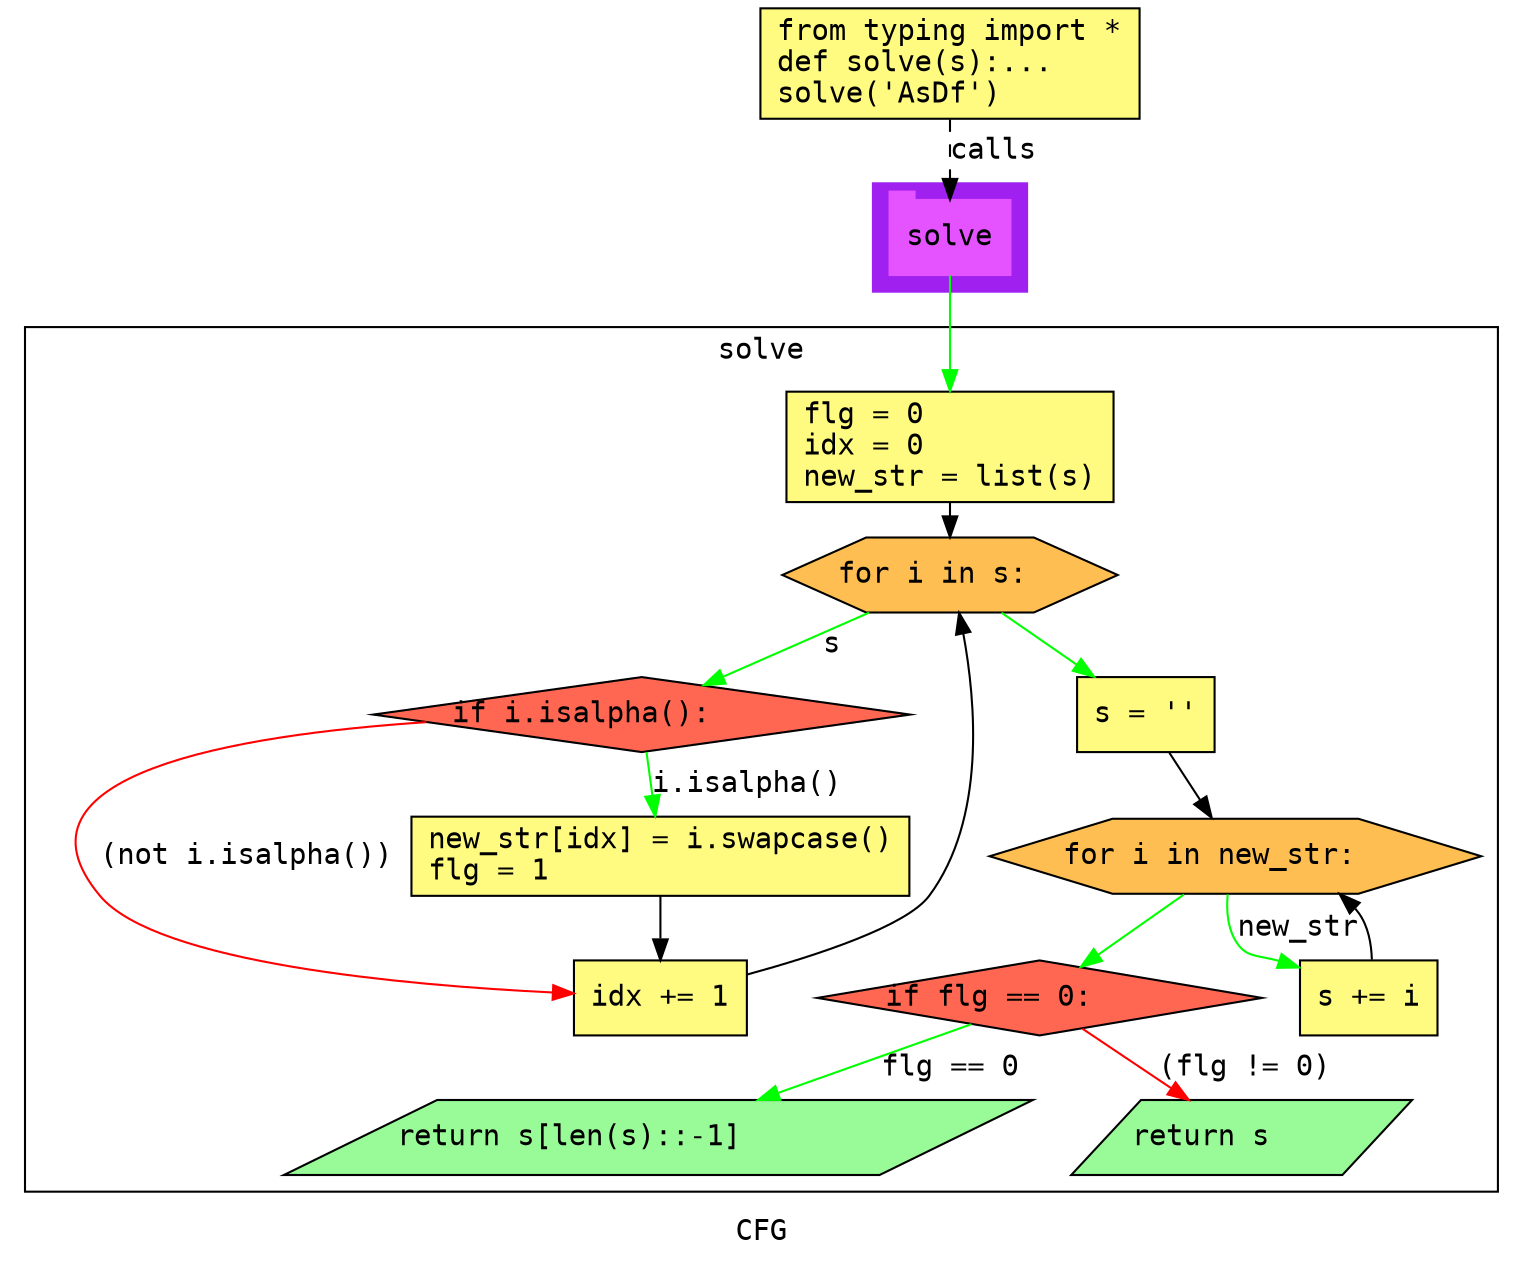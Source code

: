 digraph cluster488CFG {
	graph [bb="0,0,723,599",
		compound=True,
		fontname="DejaVu Sans Mono",
		label=CFG,
		lheight=0.21,
		lp="361.5,11.5",
		lwidth=0.35,
		pack=False,
		rankdir=TB,
		ranksep=0.02
	];
	node [fontname="DejaVu Sans Mono",
		label="\N"
	];
	edge [fontname="DejaVu Sans Mono"];
	subgraph cluster_1 {
		graph [bb="415,463,489,515",
			color=purple,
			compound=true,
			fontname="DejaVu Sans Mono",
			label="",
			rankdir=TB,
			ranksep=0.02,
			shape=tab,
			style=filled
		];
		node [fontname="DejaVu Sans Mono"];
		edge [fontname="DejaVu Sans Mono"];
		20	[color="#E552FF",
			height=0.5,
			label=solve,
			linenum="[18]",
			pos="452,489",
			shape=tab,
			style=filled,
			width=0.80556];
	}
	subgraph cluster4solve {
		graph [bb="8,31,715,446",
			compound=True,
			fontname="DejaVu Sans Mono",
			label=solve,
			lheight=0.21,
			lp="361.5,434.5",
			lwidth=0.58,
			pack=False,
			rankdir=TB,
			ranksep=0.02
		];
		node [fontname="DejaVu Sans Mono"];
		edge [fontname="DejaVu Sans Mono"];
		subgraph cluster_3 {
			graph [color=purple,
				compound=true,
				fontname="DejaVu Sans Mono",
				label="",
				rankdir=TB,
				ranksep=0.02,
				shape=tab,
				style=filled
			];
			node [fontname="DejaVu Sans Mono"];
			edge [fontname="DejaVu Sans Mono"];
		}
		subgraph cluster_6 {
			graph [color=purple,
				compound=true,
				fontname="DejaVu Sans Mono",
				label="",
				rankdir=TB,
				ranksep=0.02,
				shape=tab,
				style=filled
			];
			node [fontname="DejaVu Sans Mono"];
			edge [fontname="DejaVu Sans Mono"];
		}
		subgraph cluster_9 {
			graph [color=purple,
				compound=true,
				fontname="DejaVu Sans Mono",
				label="",
				rankdir=TB,
				ranksep=0.02,
				shape=tab,
				style=filled
			];
			node [fontname="DejaVu Sans Mono"];
			edge [fontname="DejaVu Sans Mono"];
		}
		3	[fillcolor="#FFFB81",
			height=0.73611,
			label="flg = 0\lidx = 0\lnew_str = list(s)\l",
			linenum="[3, 4, 5]",
			pos="452,388.5",
			shape=rectangle,
			style="filled,solid",
			width=2.1806];
		5	[fillcolor="#FFBE52",
			height=0.5,
			label="for i in s:\l",
			linenum="[6]",
			pos="452,327",
			shape=hexagon,
			style="filled,solid",
			width=2.2306];
		3 -> 5	[color=black,
			pos="e,452,345.14 452,361.92 452,359.71 452,357.46 452,355.23"];
		6	[fillcolor="#FF6752",
			height=0.5,
			label="if i.isalpha():\l",
			linenum="[7]",
			pos="304,260",
			shape=diamond,
			style="filled,solid",
			width=3.5745];
		5 -> 6	[color=green,
			label=s,
			lp="395.5,293.5",
			pos="e,333.74,274.06 413.11,308.92 391.48,299.42 364.63,287.63 342.98,278.12"];
		7	[fillcolor="#FFFB81",
			height=0.5,
			label="s = ''\l",
			linenum="[11]",
			pos="546,260",
			shape=rectangle,
			style="filled,solid",
			width=0.91667];
		5 -> 7	[color=green,
			pos="e,521.14,278.19 476.7,308.92 487.73,301.29 500.89,292.19 512.77,283.98"];
		9	[fillcolor="#FFFB81",
			height=0.52778,
			label="new_str[idx] = i.swapcase()\lflg = 1\l",
			linenum="[8, 9]",
			pos="313,192",
			shape=rectangle,
			style="filled,solid",
			width=3.3194];
		6 -> 9	[color=green,
			label="i.isalpha()",
			lp="354.5,226.5",
			pos="e,310.53,211.09 306.32,242 307.19,235.64 308.2,228.23 309.16,221.12"];
		10	[fillcolor="#FFFB81",
			height=0.5,
			label="idx += 1\l",
			linenum="[10]",
			pos="313,124",
			shape=rectangle,
			style="filled,solid",
			width=1.1528];
		6 -> 10	[color=red,
			label="(not i.isalpha())",
			lp="114.5,192",
			pos="e,271.39,126.16 200.7,256.37 108.58,250.28 -4.7612,231.23 44,173 71.122,140.61 190.71,130.06 260.98,126.63"];
		9 -> 10	[color=black,
			pos="e,313,142.1 313,172.97 313,166.65 313,159.41 313,152.51"];
		10 -> 5	[color=black,
			pos="e,456.37,308.82 354.53,135.21 388,144.34 431.19,158.48 442,173 469.25,209.61 464.49,265.8 458.37,298.93"];
		12	[fillcolor="#FFBE52",
			height=0.5,
			label="for i in new_str:\l",
			linenum="[12]",
			pos="589,192",
			shape=hexagon,
			style="filled,solid",
			width=3.273];
		7 -> 12	[color=black,
			pos="e,577.63,210.45 557.3,241.66 561.8,234.74 567.09,226.63 572.04,219.03"];
		13	[fillcolor="#FFFB81",
			height=0.5,
			label="s += i\l",
			linenum="[13]",
			pos="653,124",
			shape=rectangle,
			style="filled,solid",
			width=0.91667];
		12 -> 13	[color=green,
			label=new_str,
			lp="615,157.5",
			pos="e,619.62,138.78 582.91,173.63 581.28,165.73 581.12,156.69 586,150 591.59,142.34 597.36,144.47 609.83,141.67"];
		14	[fillcolor="#FF6752",
			height=0.5,
			label="if flg == 0:\l",
			linenum="[14]",
			pos="495,124",
			shape=diamond,
			style="filled,solid",
			width=2.9617];
		12 -> 14	[color=green,
			pos="e,514.8,138.9 564.3,173.66 551.63,164.76 536.14,153.89 523.02,144.68"];
		13 -> 12	[color=black,
			pos="e,638.96,173.97 654.49,142.36 654.28,149.97 652.76,158.6 648,165 647.52,165.64 647.03,166.26 646.51,166.87"];
		15	[fillcolor="#98fb98",
			height=0.5,
			label="return s[len(s)::-1]\l",
			linenum="[15]",
			pos="322,57",
			shape=parallelogram,
			style="filled,solid",
			width=4.8176];
		14 -> 15	[color=green,
			label="flg == 0",
			lp="456.5,90.5",
			pos="e,367.42,75.066 463.67,111.23 439.53,102.16 405.54,89.387 376.91,78.629"];
		16	[fillcolor="#98fb98",
			height=0.5,
			label="return s\l",
			linenum="[16]",
			pos="593,57",
			shape=parallelogram,
			style="filled,solid",
			width=2.1971];
		14 -> 16	[color=red,
			label="(flg != 0)",
			lp="593.5,90.5",
			pos="e,567.36,75.004 515.78,109.22 528.25,100.94 544.42,90.221 558.74,80.725"];
	}
	1	[fillcolor="#FFFB81",
		height=0.73611,
		label="from typing import *\ldef solve(s):...\lsolve('AsDf')\l",
		linenum="[1]",
		pos="452,572.5",
		shape=rectangle,
		style="filled,solid",
		width=2.5278];
	1 -> 20	[label=calls,
		lp="473,530.5",
		pos="e,452,507.13 452,545.71 452,536.66 452,526.47 452,517.3",
		style=dashed];
	20 -> 3	[color=green,
		pos="e,452,415.34 452,470.84 452,458.39 452,441.1 452,425.65"];
}
